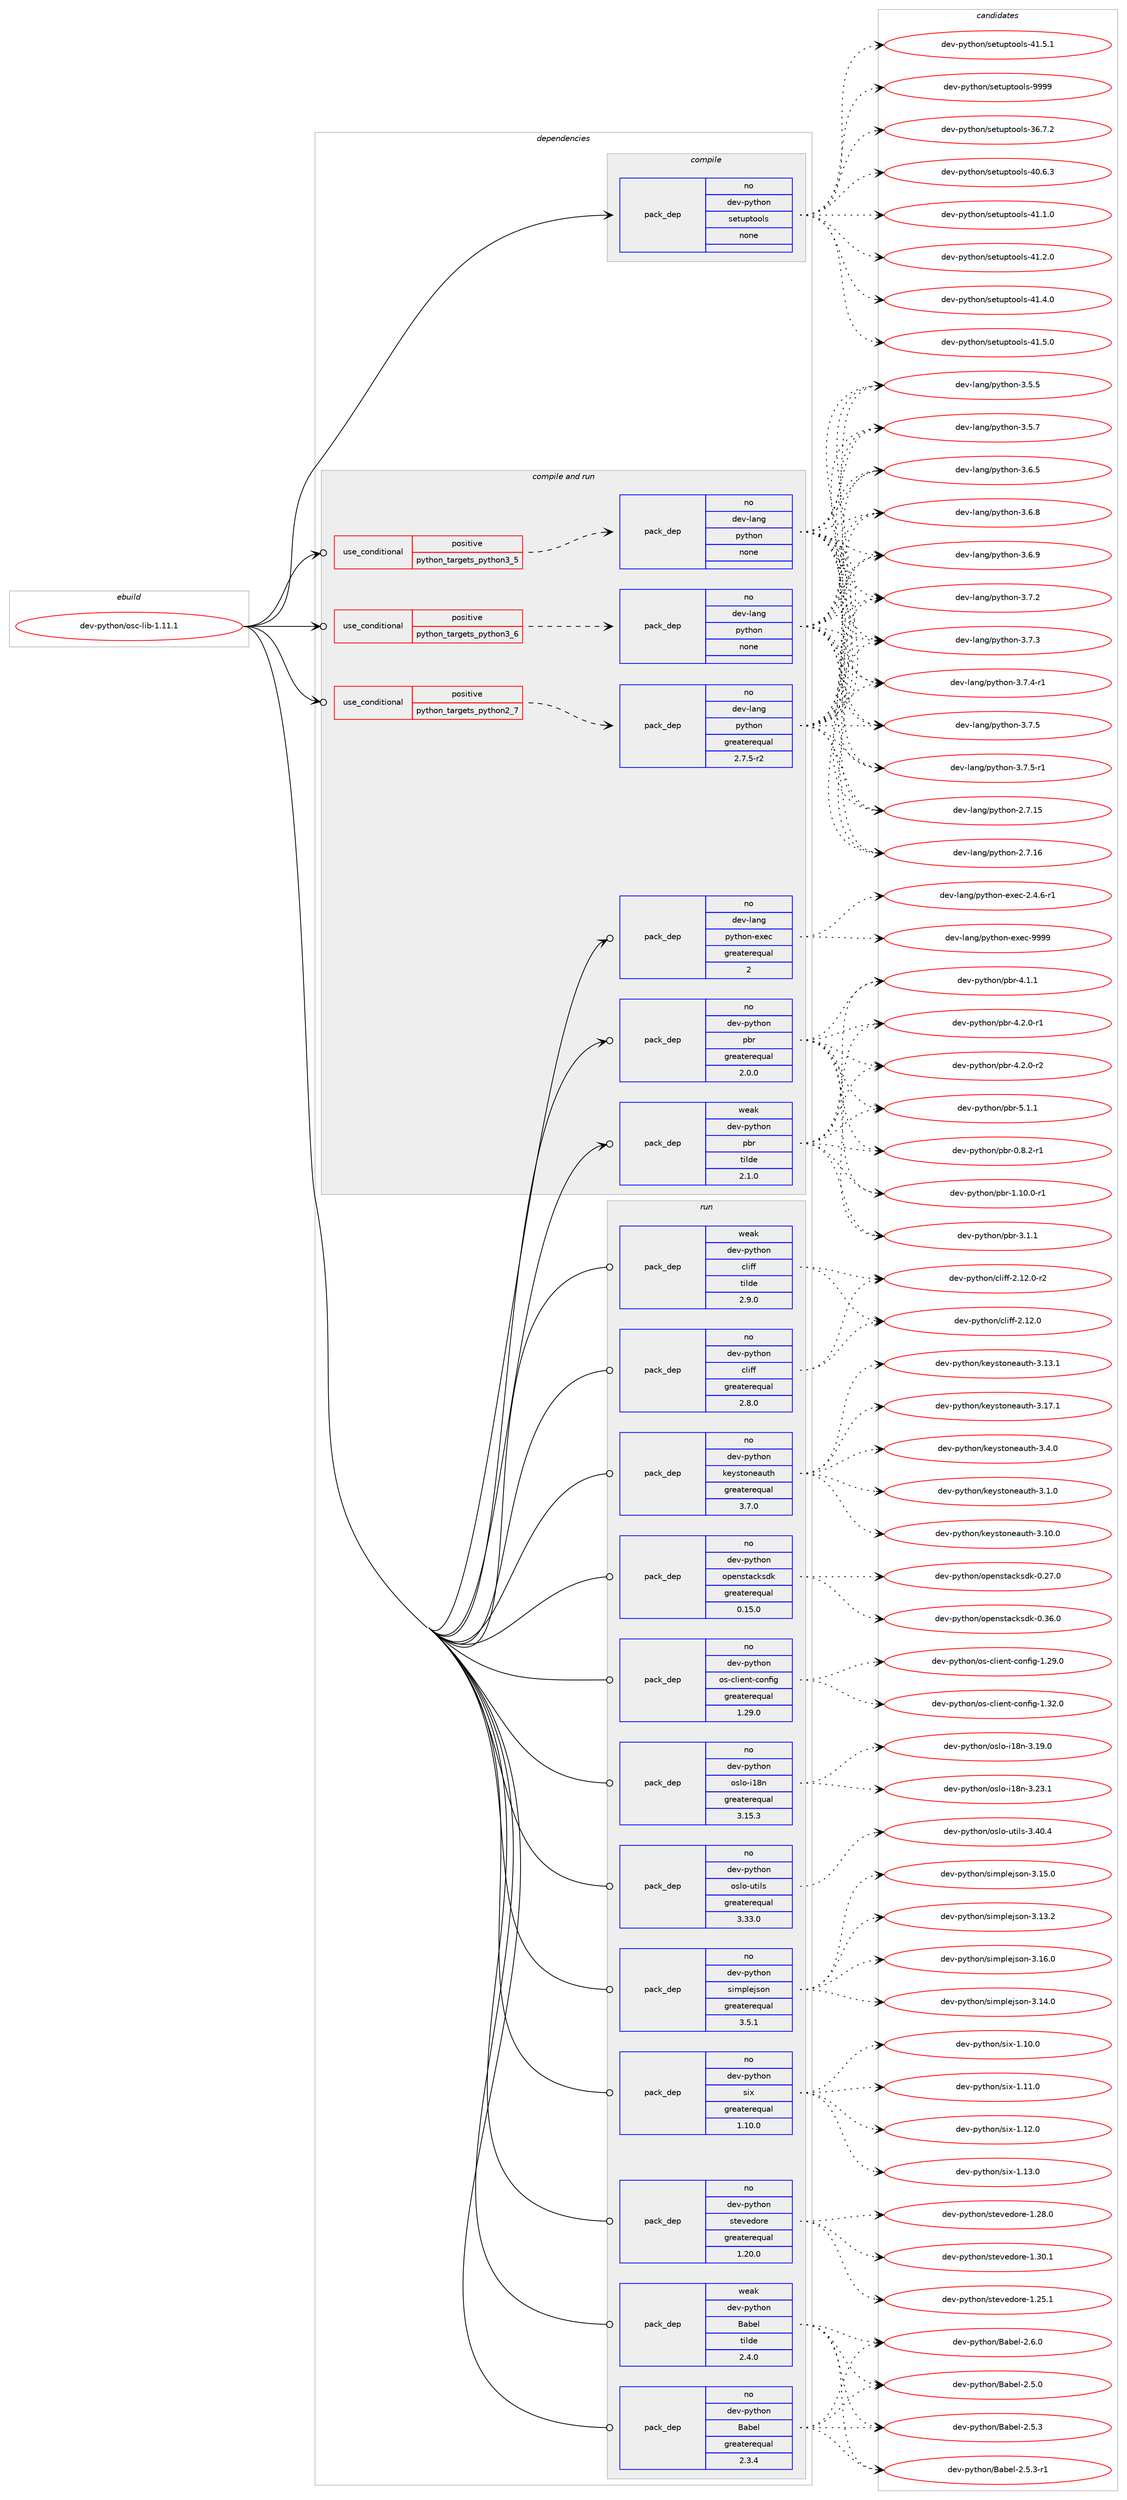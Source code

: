 digraph prolog {

# *************
# Graph options
# *************

newrank=true;
concentrate=true;
compound=true;
graph [rankdir=LR,fontname=Helvetica,fontsize=10,ranksep=1.5];#, ranksep=2.5, nodesep=0.2];
edge  [arrowhead=vee];
node  [fontname=Helvetica,fontsize=10];

# **********
# The ebuild
# **********

subgraph cluster_leftcol {
color=gray;
rank=same;
label=<<i>ebuild</i>>;
id [label="dev-python/osc-lib-1.11.1", color=red, width=4, href="../dev-python/osc-lib-1.11.1.svg"];
}

# ****************
# The dependencies
# ****************

subgraph cluster_midcol {
color=gray;
label=<<i>dependencies</i>>;
subgraph cluster_compile {
fillcolor="#eeeeee";
style=filled;
label=<<i>compile</i>>;
subgraph pack462994 {
dependency618505 [label=<<TABLE BORDER="0" CELLBORDER="1" CELLSPACING="0" CELLPADDING="4" WIDTH="220"><TR><TD ROWSPAN="6" CELLPADDING="30">pack_dep</TD></TR><TR><TD WIDTH="110">no</TD></TR><TR><TD>dev-python</TD></TR><TR><TD>setuptools</TD></TR><TR><TD>none</TD></TR><TR><TD></TD></TR></TABLE>>, shape=none, color=blue];
}
id:e -> dependency618505:w [weight=20,style="solid",arrowhead="vee"];
}
subgraph cluster_compileandrun {
fillcolor="#eeeeee";
style=filled;
label=<<i>compile and run</i>>;
subgraph cond143703 {
dependency618506 [label=<<TABLE BORDER="0" CELLBORDER="1" CELLSPACING="0" CELLPADDING="4"><TR><TD ROWSPAN="3" CELLPADDING="10">use_conditional</TD></TR><TR><TD>positive</TD></TR><TR><TD>python_targets_python2_7</TD></TR></TABLE>>, shape=none, color=red];
subgraph pack462995 {
dependency618507 [label=<<TABLE BORDER="0" CELLBORDER="1" CELLSPACING="0" CELLPADDING="4" WIDTH="220"><TR><TD ROWSPAN="6" CELLPADDING="30">pack_dep</TD></TR><TR><TD WIDTH="110">no</TD></TR><TR><TD>dev-lang</TD></TR><TR><TD>python</TD></TR><TR><TD>greaterequal</TD></TR><TR><TD>2.7.5-r2</TD></TR></TABLE>>, shape=none, color=blue];
}
dependency618506:e -> dependency618507:w [weight=20,style="dashed",arrowhead="vee"];
}
id:e -> dependency618506:w [weight=20,style="solid",arrowhead="odotvee"];
subgraph cond143704 {
dependency618508 [label=<<TABLE BORDER="0" CELLBORDER="1" CELLSPACING="0" CELLPADDING="4"><TR><TD ROWSPAN="3" CELLPADDING="10">use_conditional</TD></TR><TR><TD>positive</TD></TR><TR><TD>python_targets_python3_5</TD></TR></TABLE>>, shape=none, color=red];
subgraph pack462996 {
dependency618509 [label=<<TABLE BORDER="0" CELLBORDER="1" CELLSPACING="0" CELLPADDING="4" WIDTH="220"><TR><TD ROWSPAN="6" CELLPADDING="30">pack_dep</TD></TR><TR><TD WIDTH="110">no</TD></TR><TR><TD>dev-lang</TD></TR><TR><TD>python</TD></TR><TR><TD>none</TD></TR><TR><TD></TD></TR></TABLE>>, shape=none, color=blue];
}
dependency618508:e -> dependency618509:w [weight=20,style="dashed",arrowhead="vee"];
}
id:e -> dependency618508:w [weight=20,style="solid",arrowhead="odotvee"];
subgraph cond143705 {
dependency618510 [label=<<TABLE BORDER="0" CELLBORDER="1" CELLSPACING="0" CELLPADDING="4"><TR><TD ROWSPAN="3" CELLPADDING="10">use_conditional</TD></TR><TR><TD>positive</TD></TR><TR><TD>python_targets_python3_6</TD></TR></TABLE>>, shape=none, color=red];
subgraph pack462997 {
dependency618511 [label=<<TABLE BORDER="0" CELLBORDER="1" CELLSPACING="0" CELLPADDING="4" WIDTH="220"><TR><TD ROWSPAN="6" CELLPADDING="30">pack_dep</TD></TR><TR><TD WIDTH="110">no</TD></TR><TR><TD>dev-lang</TD></TR><TR><TD>python</TD></TR><TR><TD>none</TD></TR><TR><TD></TD></TR></TABLE>>, shape=none, color=blue];
}
dependency618510:e -> dependency618511:w [weight=20,style="dashed",arrowhead="vee"];
}
id:e -> dependency618510:w [weight=20,style="solid",arrowhead="odotvee"];
subgraph pack462998 {
dependency618512 [label=<<TABLE BORDER="0" CELLBORDER="1" CELLSPACING="0" CELLPADDING="4" WIDTH="220"><TR><TD ROWSPAN="6" CELLPADDING="30">pack_dep</TD></TR><TR><TD WIDTH="110">no</TD></TR><TR><TD>dev-lang</TD></TR><TR><TD>python-exec</TD></TR><TR><TD>greaterequal</TD></TR><TR><TD>2</TD></TR></TABLE>>, shape=none, color=blue];
}
id:e -> dependency618512:w [weight=20,style="solid",arrowhead="odotvee"];
subgraph pack462999 {
dependency618513 [label=<<TABLE BORDER="0" CELLBORDER="1" CELLSPACING="0" CELLPADDING="4" WIDTH="220"><TR><TD ROWSPAN="6" CELLPADDING="30">pack_dep</TD></TR><TR><TD WIDTH="110">no</TD></TR><TR><TD>dev-python</TD></TR><TR><TD>pbr</TD></TR><TR><TD>greaterequal</TD></TR><TR><TD>2.0.0</TD></TR></TABLE>>, shape=none, color=blue];
}
id:e -> dependency618513:w [weight=20,style="solid",arrowhead="odotvee"];
subgraph pack463000 {
dependency618514 [label=<<TABLE BORDER="0" CELLBORDER="1" CELLSPACING="0" CELLPADDING="4" WIDTH="220"><TR><TD ROWSPAN="6" CELLPADDING="30">pack_dep</TD></TR><TR><TD WIDTH="110">weak</TD></TR><TR><TD>dev-python</TD></TR><TR><TD>pbr</TD></TR><TR><TD>tilde</TD></TR><TR><TD>2.1.0</TD></TR></TABLE>>, shape=none, color=blue];
}
id:e -> dependency618514:w [weight=20,style="solid",arrowhead="odotvee"];
}
subgraph cluster_run {
fillcolor="#eeeeee";
style=filled;
label=<<i>run</i>>;
subgraph pack463001 {
dependency618515 [label=<<TABLE BORDER="0" CELLBORDER="1" CELLSPACING="0" CELLPADDING="4" WIDTH="220"><TR><TD ROWSPAN="6" CELLPADDING="30">pack_dep</TD></TR><TR><TD WIDTH="110">no</TD></TR><TR><TD>dev-python</TD></TR><TR><TD>Babel</TD></TR><TR><TD>greaterequal</TD></TR><TR><TD>2.3.4</TD></TR></TABLE>>, shape=none, color=blue];
}
id:e -> dependency618515:w [weight=20,style="solid",arrowhead="odot"];
subgraph pack463002 {
dependency618516 [label=<<TABLE BORDER="0" CELLBORDER="1" CELLSPACING="0" CELLPADDING="4" WIDTH="220"><TR><TD ROWSPAN="6" CELLPADDING="30">pack_dep</TD></TR><TR><TD WIDTH="110">no</TD></TR><TR><TD>dev-python</TD></TR><TR><TD>cliff</TD></TR><TR><TD>greaterequal</TD></TR><TR><TD>2.8.0</TD></TR></TABLE>>, shape=none, color=blue];
}
id:e -> dependency618516:w [weight=20,style="solid",arrowhead="odot"];
subgraph pack463003 {
dependency618517 [label=<<TABLE BORDER="0" CELLBORDER="1" CELLSPACING="0" CELLPADDING="4" WIDTH="220"><TR><TD ROWSPAN="6" CELLPADDING="30">pack_dep</TD></TR><TR><TD WIDTH="110">no</TD></TR><TR><TD>dev-python</TD></TR><TR><TD>keystoneauth</TD></TR><TR><TD>greaterequal</TD></TR><TR><TD>3.7.0</TD></TR></TABLE>>, shape=none, color=blue];
}
id:e -> dependency618517:w [weight=20,style="solid",arrowhead="odot"];
subgraph pack463004 {
dependency618518 [label=<<TABLE BORDER="0" CELLBORDER="1" CELLSPACING="0" CELLPADDING="4" WIDTH="220"><TR><TD ROWSPAN="6" CELLPADDING="30">pack_dep</TD></TR><TR><TD WIDTH="110">no</TD></TR><TR><TD>dev-python</TD></TR><TR><TD>openstacksdk</TD></TR><TR><TD>greaterequal</TD></TR><TR><TD>0.15.0</TD></TR></TABLE>>, shape=none, color=blue];
}
id:e -> dependency618518:w [weight=20,style="solid",arrowhead="odot"];
subgraph pack463005 {
dependency618519 [label=<<TABLE BORDER="0" CELLBORDER="1" CELLSPACING="0" CELLPADDING="4" WIDTH="220"><TR><TD ROWSPAN="6" CELLPADDING="30">pack_dep</TD></TR><TR><TD WIDTH="110">no</TD></TR><TR><TD>dev-python</TD></TR><TR><TD>os-client-config</TD></TR><TR><TD>greaterequal</TD></TR><TR><TD>1.29.0</TD></TR></TABLE>>, shape=none, color=blue];
}
id:e -> dependency618519:w [weight=20,style="solid",arrowhead="odot"];
subgraph pack463006 {
dependency618520 [label=<<TABLE BORDER="0" CELLBORDER="1" CELLSPACING="0" CELLPADDING="4" WIDTH="220"><TR><TD ROWSPAN="6" CELLPADDING="30">pack_dep</TD></TR><TR><TD WIDTH="110">no</TD></TR><TR><TD>dev-python</TD></TR><TR><TD>oslo-i18n</TD></TR><TR><TD>greaterequal</TD></TR><TR><TD>3.15.3</TD></TR></TABLE>>, shape=none, color=blue];
}
id:e -> dependency618520:w [weight=20,style="solid",arrowhead="odot"];
subgraph pack463007 {
dependency618521 [label=<<TABLE BORDER="0" CELLBORDER="1" CELLSPACING="0" CELLPADDING="4" WIDTH="220"><TR><TD ROWSPAN="6" CELLPADDING="30">pack_dep</TD></TR><TR><TD WIDTH="110">no</TD></TR><TR><TD>dev-python</TD></TR><TR><TD>oslo-utils</TD></TR><TR><TD>greaterequal</TD></TR><TR><TD>3.33.0</TD></TR></TABLE>>, shape=none, color=blue];
}
id:e -> dependency618521:w [weight=20,style="solid",arrowhead="odot"];
subgraph pack463008 {
dependency618522 [label=<<TABLE BORDER="0" CELLBORDER="1" CELLSPACING="0" CELLPADDING="4" WIDTH="220"><TR><TD ROWSPAN="6" CELLPADDING="30">pack_dep</TD></TR><TR><TD WIDTH="110">no</TD></TR><TR><TD>dev-python</TD></TR><TR><TD>simplejson</TD></TR><TR><TD>greaterequal</TD></TR><TR><TD>3.5.1</TD></TR></TABLE>>, shape=none, color=blue];
}
id:e -> dependency618522:w [weight=20,style="solid",arrowhead="odot"];
subgraph pack463009 {
dependency618523 [label=<<TABLE BORDER="0" CELLBORDER="1" CELLSPACING="0" CELLPADDING="4" WIDTH="220"><TR><TD ROWSPAN="6" CELLPADDING="30">pack_dep</TD></TR><TR><TD WIDTH="110">no</TD></TR><TR><TD>dev-python</TD></TR><TR><TD>six</TD></TR><TR><TD>greaterequal</TD></TR><TR><TD>1.10.0</TD></TR></TABLE>>, shape=none, color=blue];
}
id:e -> dependency618523:w [weight=20,style="solid",arrowhead="odot"];
subgraph pack463010 {
dependency618524 [label=<<TABLE BORDER="0" CELLBORDER="1" CELLSPACING="0" CELLPADDING="4" WIDTH="220"><TR><TD ROWSPAN="6" CELLPADDING="30">pack_dep</TD></TR><TR><TD WIDTH="110">no</TD></TR><TR><TD>dev-python</TD></TR><TR><TD>stevedore</TD></TR><TR><TD>greaterequal</TD></TR><TR><TD>1.20.0</TD></TR></TABLE>>, shape=none, color=blue];
}
id:e -> dependency618524:w [weight=20,style="solid",arrowhead="odot"];
subgraph pack463011 {
dependency618525 [label=<<TABLE BORDER="0" CELLBORDER="1" CELLSPACING="0" CELLPADDING="4" WIDTH="220"><TR><TD ROWSPAN="6" CELLPADDING="30">pack_dep</TD></TR><TR><TD WIDTH="110">weak</TD></TR><TR><TD>dev-python</TD></TR><TR><TD>Babel</TD></TR><TR><TD>tilde</TD></TR><TR><TD>2.4.0</TD></TR></TABLE>>, shape=none, color=blue];
}
id:e -> dependency618525:w [weight=20,style="solid",arrowhead="odot"];
subgraph pack463012 {
dependency618526 [label=<<TABLE BORDER="0" CELLBORDER="1" CELLSPACING="0" CELLPADDING="4" WIDTH="220"><TR><TD ROWSPAN="6" CELLPADDING="30">pack_dep</TD></TR><TR><TD WIDTH="110">weak</TD></TR><TR><TD>dev-python</TD></TR><TR><TD>cliff</TD></TR><TR><TD>tilde</TD></TR><TR><TD>2.9.0</TD></TR></TABLE>>, shape=none, color=blue];
}
id:e -> dependency618526:w [weight=20,style="solid",arrowhead="odot"];
}
}

# **************
# The candidates
# **************

subgraph cluster_choices {
rank=same;
color=gray;
label=<<i>candidates</i>>;

subgraph choice462994 {
color=black;
nodesep=1;
choice100101118451121211161041111104711510111611711211611111110811545515446554650 [label="dev-python/setuptools-36.7.2", color=red, width=4,href="../dev-python/setuptools-36.7.2.svg"];
choice100101118451121211161041111104711510111611711211611111110811545524846544651 [label="dev-python/setuptools-40.6.3", color=red, width=4,href="../dev-python/setuptools-40.6.3.svg"];
choice100101118451121211161041111104711510111611711211611111110811545524946494648 [label="dev-python/setuptools-41.1.0", color=red, width=4,href="../dev-python/setuptools-41.1.0.svg"];
choice100101118451121211161041111104711510111611711211611111110811545524946504648 [label="dev-python/setuptools-41.2.0", color=red, width=4,href="../dev-python/setuptools-41.2.0.svg"];
choice100101118451121211161041111104711510111611711211611111110811545524946524648 [label="dev-python/setuptools-41.4.0", color=red, width=4,href="../dev-python/setuptools-41.4.0.svg"];
choice100101118451121211161041111104711510111611711211611111110811545524946534648 [label="dev-python/setuptools-41.5.0", color=red, width=4,href="../dev-python/setuptools-41.5.0.svg"];
choice100101118451121211161041111104711510111611711211611111110811545524946534649 [label="dev-python/setuptools-41.5.1", color=red, width=4,href="../dev-python/setuptools-41.5.1.svg"];
choice10010111845112121116104111110471151011161171121161111111081154557575757 [label="dev-python/setuptools-9999", color=red, width=4,href="../dev-python/setuptools-9999.svg"];
dependency618505:e -> choice100101118451121211161041111104711510111611711211611111110811545515446554650:w [style=dotted,weight="100"];
dependency618505:e -> choice100101118451121211161041111104711510111611711211611111110811545524846544651:w [style=dotted,weight="100"];
dependency618505:e -> choice100101118451121211161041111104711510111611711211611111110811545524946494648:w [style=dotted,weight="100"];
dependency618505:e -> choice100101118451121211161041111104711510111611711211611111110811545524946504648:w [style=dotted,weight="100"];
dependency618505:e -> choice100101118451121211161041111104711510111611711211611111110811545524946524648:w [style=dotted,weight="100"];
dependency618505:e -> choice100101118451121211161041111104711510111611711211611111110811545524946534648:w [style=dotted,weight="100"];
dependency618505:e -> choice100101118451121211161041111104711510111611711211611111110811545524946534649:w [style=dotted,weight="100"];
dependency618505:e -> choice10010111845112121116104111110471151011161171121161111111081154557575757:w [style=dotted,weight="100"];
}
subgraph choice462995 {
color=black;
nodesep=1;
choice10010111845108971101034711212111610411111045504655464953 [label="dev-lang/python-2.7.15", color=red, width=4,href="../dev-lang/python-2.7.15.svg"];
choice10010111845108971101034711212111610411111045504655464954 [label="dev-lang/python-2.7.16", color=red, width=4,href="../dev-lang/python-2.7.16.svg"];
choice100101118451089711010347112121116104111110455146534653 [label="dev-lang/python-3.5.5", color=red, width=4,href="../dev-lang/python-3.5.5.svg"];
choice100101118451089711010347112121116104111110455146534655 [label="dev-lang/python-3.5.7", color=red, width=4,href="../dev-lang/python-3.5.7.svg"];
choice100101118451089711010347112121116104111110455146544653 [label="dev-lang/python-3.6.5", color=red, width=4,href="../dev-lang/python-3.6.5.svg"];
choice100101118451089711010347112121116104111110455146544656 [label="dev-lang/python-3.6.8", color=red, width=4,href="../dev-lang/python-3.6.8.svg"];
choice100101118451089711010347112121116104111110455146544657 [label="dev-lang/python-3.6.9", color=red, width=4,href="../dev-lang/python-3.6.9.svg"];
choice100101118451089711010347112121116104111110455146554650 [label="dev-lang/python-3.7.2", color=red, width=4,href="../dev-lang/python-3.7.2.svg"];
choice100101118451089711010347112121116104111110455146554651 [label="dev-lang/python-3.7.3", color=red, width=4,href="../dev-lang/python-3.7.3.svg"];
choice1001011184510897110103471121211161041111104551465546524511449 [label="dev-lang/python-3.7.4-r1", color=red, width=4,href="../dev-lang/python-3.7.4-r1.svg"];
choice100101118451089711010347112121116104111110455146554653 [label="dev-lang/python-3.7.5", color=red, width=4,href="../dev-lang/python-3.7.5.svg"];
choice1001011184510897110103471121211161041111104551465546534511449 [label="dev-lang/python-3.7.5-r1", color=red, width=4,href="../dev-lang/python-3.7.5-r1.svg"];
dependency618507:e -> choice10010111845108971101034711212111610411111045504655464953:w [style=dotted,weight="100"];
dependency618507:e -> choice10010111845108971101034711212111610411111045504655464954:w [style=dotted,weight="100"];
dependency618507:e -> choice100101118451089711010347112121116104111110455146534653:w [style=dotted,weight="100"];
dependency618507:e -> choice100101118451089711010347112121116104111110455146534655:w [style=dotted,weight="100"];
dependency618507:e -> choice100101118451089711010347112121116104111110455146544653:w [style=dotted,weight="100"];
dependency618507:e -> choice100101118451089711010347112121116104111110455146544656:w [style=dotted,weight="100"];
dependency618507:e -> choice100101118451089711010347112121116104111110455146544657:w [style=dotted,weight="100"];
dependency618507:e -> choice100101118451089711010347112121116104111110455146554650:w [style=dotted,weight="100"];
dependency618507:e -> choice100101118451089711010347112121116104111110455146554651:w [style=dotted,weight="100"];
dependency618507:e -> choice1001011184510897110103471121211161041111104551465546524511449:w [style=dotted,weight="100"];
dependency618507:e -> choice100101118451089711010347112121116104111110455146554653:w [style=dotted,weight="100"];
dependency618507:e -> choice1001011184510897110103471121211161041111104551465546534511449:w [style=dotted,weight="100"];
}
subgraph choice462996 {
color=black;
nodesep=1;
choice10010111845108971101034711212111610411111045504655464953 [label="dev-lang/python-2.7.15", color=red, width=4,href="../dev-lang/python-2.7.15.svg"];
choice10010111845108971101034711212111610411111045504655464954 [label="dev-lang/python-2.7.16", color=red, width=4,href="../dev-lang/python-2.7.16.svg"];
choice100101118451089711010347112121116104111110455146534653 [label="dev-lang/python-3.5.5", color=red, width=4,href="../dev-lang/python-3.5.5.svg"];
choice100101118451089711010347112121116104111110455146534655 [label="dev-lang/python-3.5.7", color=red, width=4,href="../dev-lang/python-3.5.7.svg"];
choice100101118451089711010347112121116104111110455146544653 [label="dev-lang/python-3.6.5", color=red, width=4,href="../dev-lang/python-3.6.5.svg"];
choice100101118451089711010347112121116104111110455146544656 [label="dev-lang/python-3.6.8", color=red, width=4,href="../dev-lang/python-3.6.8.svg"];
choice100101118451089711010347112121116104111110455146544657 [label="dev-lang/python-3.6.9", color=red, width=4,href="../dev-lang/python-3.6.9.svg"];
choice100101118451089711010347112121116104111110455146554650 [label="dev-lang/python-3.7.2", color=red, width=4,href="../dev-lang/python-3.7.2.svg"];
choice100101118451089711010347112121116104111110455146554651 [label="dev-lang/python-3.7.3", color=red, width=4,href="../dev-lang/python-3.7.3.svg"];
choice1001011184510897110103471121211161041111104551465546524511449 [label="dev-lang/python-3.7.4-r1", color=red, width=4,href="../dev-lang/python-3.7.4-r1.svg"];
choice100101118451089711010347112121116104111110455146554653 [label="dev-lang/python-3.7.5", color=red, width=4,href="../dev-lang/python-3.7.5.svg"];
choice1001011184510897110103471121211161041111104551465546534511449 [label="dev-lang/python-3.7.5-r1", color=red, width=4,href="../dev-lang/python-3.7.5-r1.svg"];
dependency618509:e -> choice10010111845108971101034711212111610411111045504655464953:w [style=dotted,weight="100"];
dependency618509:e -> choice10010111845108971101034711212111610411111045504655464954:w [style=dotted,weight="100"];
dependency618509:e -> choice100101118451089711010347112121116104111110455146534653:w [style=dotted,weight="100"];
dependency618509:e -> choice100101118451089711010347112121116104111110455146534655:w [style=dotted,weight="100"];
dependency618509:e -> choice100101118451089711010347112121116104111110455146544653:w [style=dotted,weight="100"];
dependency618509:e -> choice100101118451089711010347112121116104111110455146544656:w [style=dotted,weight="100"];
dependency618509:e -> choice100101118451089711010347112121116104111110455146544657:w [style=dotted,weight="100"];
dependency618509:e -> choice100101118451089711010347112121116104111110455146554650:w [style=dotted,weight="100"];
dependency618509:e -> choice100101118451089711010347112121116104111110455146554651:w [style=dotted,weight="100"];
dependency618509:e -> choice1001011184510897110103471121211161041111104551465546524511449:w [style=dotted,weight="100"];
dependency618509:e -> choice100101118451089711010347112121116104111110455146554653:w [style=dotted,weight="100"];
dependency618509:e -> choice1001011184510897110103471121211161041111104551465546534511449:w [style=dotted,weight="100"];
}
subgraph choice462997 {
color=black;
nodesep=1;
choice10010111845108971101034711212111610411111045504655464953 [label="dev-lang/python-2.7.15", color=red, width=4,href="../dev-lang/python-2.7.15.svg"];
choice10010111845108971101034711212111610411111045504655464954 [label="dev-lang/python-2.7.16", color=red, width=4,href="../dev-lang/python-2.7.16.svg"];
choice100101118451089711010347112121116104111110455146534653 [label="dev-lang/python-3.5.5", color=red, width=4,href="../dev-lang/python-3.5.5.svg"];
choice100101118451089711010347112121116104111110455146534655 [label="dev-lang/python-3.5.7", color=red, width=4,href="../dev-lang/python-3.5.7.svg"];
choice100101118451089711010347112121116104111110455146544653 [label="dev-lang/python-3.6.5", color=red, width=4,href="../dev-lang/python-3.6.5.svg"];
choice100101118451089711010347112121116104111110455146544656 [label="dev-lang/python-3.6.8", color=red, width=4,href="../dev-lang/python-3.6.8.svg"];
choice100101118451089711010347112121116104111110455146544657 [label="dev-lang/python-3.6.9", color=red, width=4,href="../dev-lang/python-3.6.9.svg"];
choice100101118451089711010347112121116104111110455146554650 [label="dev-lang/python-3.7.2", color=red, width=4,href="../dev-lang/python-3.7.2.svg"];
choice100101118451089711010347112121116104111110455146554651 [label="dev-lang/python-3.7.3", color=red, width=4,href="../dev-lang/python-3.7.3.svg"];
choice1001011184510897110103471121211161041111104551465546524511449 [label="dev-lang/python-3.7.4-r1", color=red, width=4,href="../dev-lang/python-3.7.4-r1.svg"];
choice100101118451089711010347112121116104111110455146554653 [label="dev-lang/python-3.7.5", color=red, width=4,href="../dev-lang/python-3.7.5.svg"];
choice1001011184510897110103471121211161041111104551465546534511449 [label="dev-lang/python-3.7.5-r1", color=red, width=4,href="../dev-lang/python-3.7.5-r1.svg"];
dependency618511:e -> choice10010111845108971101034711212111610411111045504655464953:w [style=dotted,weight="100"];
dependency618511:e -> choice10010111845108971101034711212111610411111045504655464954:w [style=dotted,weight="100"];
dependency618511:e -> choice100101118451089711010347112121116104111110455146534653:w [style=dotted,weight="100"];
dependency618511:e -> choice100101118451089711010347112121116104111110455146534655:w [style=dotted,weight="100"];
dependency618511:e -> choice100101118451089711010347112121116104111110455146544653:w [style=dotted,weight="100"];
dependency618511:e -> choice100101118451089711010347112121116104111110455146544656:w [style=dotted,weight="100"];
dependency618511:e -> choice100101118451089711010347112121116104111110455146544657:w [style=dotted,weight="100"];
dependency618511:e -> choice100101118451089711010347112121116104111110455146554650:w [style=dotted,weight="100"];
dependency618511:e -> choice100101118451089711010347112121116104111110455146554651:w [style=dotted,weight="100"];
dependency618511:e -> choice1001011184510897110103471121211161041111104551465546524511449:w [style=dotted,weight="100"];
dependency618511:e -> choice100101118451089711010347112121116104111110455146554653:w [style=dotted,weight="100"];
dependency618511:e -> choice1001011184510897110103471121211161041111104551465546534511449:w [style=dotted,weight="100"];
}
subgraph choice462998 {
color=black;
nodesep=1;
choice10010111845108971101034711212111610411111045101120101994550465246544511449 [label="dev-lang/python-exec-2.4.6-r1", color=red, width=4,href="../dev-lang/python-exec-2.4.6-r1.svg"];
choice10010111845108971101034711212111610411111045101120101994557575757 [label="dev-lang/python-exec-9999", color=red, width=4,href="../dev-lang/python-exec-9999.svg"];
dependency618512:e -> choice10010111845108971101034711212111610411111045101120101994550465246544511449:w [style=dotted,weight="100"];
dependency618512:e -> choice10010111845108971101034711212111610411111045101120101994557575757:w [style=dotted,weight="100"];
}
subgraph choice462999 {
color=black;
nodesep=1;
choice1001011184511212111610411111047112981144548465646504511449 [label="dev-python/pbr-0.8.2-r1", color=red, width=4,href="../dev-python/pbr-0.8.2-r1.svg"];
choice100101118451121211161041111104711298114454946494846484511449 [label="dev-python/pbr-1.10.0-r1", color=red, width=4,href="../dev-python/pbr-1.10.0-r1.svg"];
choice100101118451121211161041111104711298114455146494649 [label="dev-python/pbr-3.1.1", color=red, width=4,href="../dev-python/pbr-3.1.1.svg"];
choice100101118451121211161041111104711298114455246494649 [label="dev-python/pbr-4.1.1", color=red, width=4,href="../dev-python/pbr-4.1.1.svg"];
choice1001011184511212111610411111047112981144552465046484511449 [label="dev-python/pbr-4.2.0-r1", color=red, width=4,href="../dev-python/pbr-4.2.0-r1.svg"];
choice1001011184511212111610411111047112981144552465046484511450 [label="dev-python/pbr-4.2.0-r2", color=red, width=4,href="../dev-python/pbr-4.2.0-r2.svg"];
choice100101118451121211161041111104711298114455346494649 [label="dev-python/pbr-5.1.1", color=red, width=4,href="../dev-python/pbr-5.1.1.svg"];
dependency618513:e -> choice1001011184511212111610411111047112981144548465646504511449:w [style=dotted,weight="100"];
dependency618513:e -> choice100101118451121211161041111104711298114454946494846484511449:w [style=dotted,weight="100"];
dependency618513:e -> choice100101118451121211161041111104711298114455146494649:w [style=dotted,weight="100"];
dependency618513:e -> choice100101118451121211161041111104711298114455246494649:w [style=dotted,weight="100"];
dependency618513:e -> choice1001011184511212111610411111047112981144552465046484511449:w [style=dotted,weight="100"];
dependency618513:e -> choice1001011184511212111610411111047112981144552465046484511450:w [style=dotted,weight="100"];
dependency618513:e -> choice100101118451121211161041111104711298114455346494649:w [style=dotted,weight="100"];
}
subgraph choice463000 {
color=black;
nodesep=1;
choice1001011184511212111610411111047112981144548465646504511449 [label="dev-python/pbr-0.8.2-r1", color=red, width=4,href="../dev-python/pbr-0.8.2-r1.svg"];
choice100101118451121211161041111104711298114454946494846484511449 [label="dev-python/pbr-1.10.0-r1", color=red, width=4,href="../dev-python/pbr-1.10.0-r1.svg"];
choice100101118451121211161041111104711298114455146494649 [label="dev-python/pbr-3.1.1", color=red, width=4,href="../dev-python/pbr-3.1.1.svg"];
choice100101118451121211161041111104711298114455246494649 [label="dev-python/pbr-4.1.1", color=red, width=4,href="../dev-python/pbr-4.1.1.svg"];
choice1001011184511212111610411111047112981144552465046484511449 [label="dev-python/pbr-4.2.0-r1", color=red, width=4,href="../dev-python/pbr-4.2.0-r1.svg"];
choice1001011184511212111610411111047112981144552465046484511450 [label="dev-python/pbr-4.2.0-r2", color=red, width=4,href="../dev-python/pbr-4.2.0-r2.svg"];
choice100101118451121211161041111104711298114455346494649 [label="dev-python/pbr-5.1.1", color=red, width=4,href="../dev-python/pbr-5.1.1.svg"];
dependency618514:e -> choice1001011184511212111610411111047112981144548465646504511449:w [style=dotted,weight="100"];
dependency618514:e -> choice100101118451121211161041111104711298114454946494846484511449:w [style=dotted,weight="100"];
dependency618514:e -> choice100101118451121211161041111104711298114455146494649:w [style=dotted,weight="100"];
dependency618514:e -> choice100101118451121211161041111104711298114455246494649:w [style=dotted,weight="100"];
dependency618514:e -> choice1001011184511212111610411111047112981144552465046484511449:w [style=dotted,weight="100"];
dependency618514:e -> choice1001011184511212111610411111047112981144552465046484511450:w [style=dotted,weight="100"];
dependency618514:e -> choice100101118451121211161041111104711298114455346494649:w [style=dotted,weight="100"];
}
subgraph choice463001 {
color=black;
nodesep=1;
choice1001011184511212111610411111047669798101108455046534648 [label="dev-python/Babel-2.5.0", color=red, width=4,href="../dev-python/Babel-2.5.0.svg"];
choice1001011184511212111610411111047669798101108455046534651 [label="dev-python/Babel-2.5.3", color=red, width=4,href="../dev-python/Babel-2.5.3.svg"];
choice10010111845112121116104111110476697981011084550465346514511449 [label="dev-python/Babel-2.5.3-r1", color=red, width=4,href="../dev-python/Babel-2.5.3-r1.svg"];
choice1001011184511212111610411111047669798101108455046544648 [label="dev-python/Babel-2.6.0", color=red, width=4,href="../dev-python/Babel-2.6.0.svg"];
dependency618515:e -> choice1001011184511212111610411111047669798101108455046534648:w [style=dotted,weight="100"];
dependency618515:e -> choice1001011184511212111610411111047669798101108455046534651:w [style=dotted,weight="100"];
dependency618515:e -> choice10010111845112121116104111110476697981011084550465346514511449:w [style=dotted,weight="100"];
dependency618515:e -> choice1001011184511212111610411111047669798101108455046544648:w [style=dotted,weight="100"];
}
subgraph choice463002 {
color=black;
nodesep=1;
choice10010111845112121116104111110479910810510210245504649504648 [label="dev-python/cliff-2.12.0", color=red, width=4,href="../dev-python/cliff-2.12.0.svg"];
choice100101118451121211161041111104799108105102102455046495046484511450 [label="dev-python/cliff-2.12.0-r2", color=red, width=4,href="../dev-python/cliff-2.12.0-r2.svg"];
dependency618516:e -> choice10010111845112121116104111110479910810510210245504649504648:w [style=dotted,weight="100"];
dependency618516:e -> choice100101118451121211161041111104799108105102102455046495046484511450:w [style=dotted,weight="100"];
}
subgraph choice463003 {
color=black;
nodesep=1;
choice100101118451121211161041111104710710112111511611111010197117116104455146494648 [label="dev-python/keystoneauth-3.1.0", color=red, width=4,href="../dev-python/keystoneauth-3.1.0.svg"];
choice10010111845112121116104111110471071011211151161111101019711711610445514649484648 [label="dev-python/keystoneauth-3.10.0", color=red, width=4,href="../dev-python/keystoneauth-3.10.0.svg"];
choice10010111845112121116104111110471071011211151161111101019711711610445514649514649 [label="dev-python/keystoneauth-3.13.1", color=red, width=4,href="../dev-python/keystoneauth-3.13.1.svg"];
choice10010111845112121116104111110471071011211151161111101019711711610445514649554649 [label="dev-python/keystoneauth-3.17.1", color=red, width=4,href="../dev-python/keystoneauth-3.17.1.svg"];
choice100101118451121211161041111104710710112111511611111010197117116104455146524648 [label="dev-python/keystoneauth-3.4.0", color=red, width=4,href="../dev-python/keystoneauth-3.4.0.svg"];
dependency618517:e -> choice100101118451121211161041111104710710112111511611111010197117116104455146494648:w [style=dotted,weight="100"];
dependency618517:e -> choice10010111845112121116104111110471071011211151161111101019711711610445514649484648:w [style=dotted,weight="100"];
dependency618517:e -> choice10010111845112121116104111110471071011211151161111101019711711610445514649514649:w [style=dotted,weight="100"];
dependency618517:e -> choice10010111845112121116104111110471071011211151161111101019711711610445514649554649:w [style=dotted,weight="100"];
dependency618517:e -> choice100101118451121211161041111104710710112111511611111010197117116104455146524648:w [style=dotted,weight="100"];
}
subgraph choice463004 {
color=black;
nodesep=1;
choice1001011184511212111610411111047111112101110115116979910711510010745484650554648 [label="dev-python/openstacksdk-0.27.0", color=red, width=4,href="../dev-python/openstacksdk-0.27.0.svg"];
choice1001011184511212111610411111047111112101110115116979910711510010745484651544648 [label="dev-python/openstacksdk-0.36.0", color=red, width=4,href="../dev-python/openstacksdk-0.36.0.svg"];
dependency618518:e -> choice1001011184511212111610411111047111112101110115116979910711510010745484650554648:w [style=dotted,weight="100"];
dependency618518:e -> choice1001011184511212111610411111047111112101110115116979910711510010745484651544648:w [style=dotted,weight="100"];
}
subgraph choice463005 {
color=black;
nodesep=1;
choice10010111845112121116104111110471111154599108105101110116459911111010210510345494650574648 [label="dev-python/os-client-config-1.29.0", color=red, width=4,href="../dev-python/os-client-config-1.29.0.svg"];
choice10010111845112121116104111110471111154599108105101110116459911111010210510345494651504648 [label="dev-python/os-client-config-1.32.0", color=red, width=4,href="../dev-python/os-client-config-1.32.0.svg"];
dependency618519:e -> choice10010111845112121116104111110471111154599108105101110116459911111010210510345494650574648:w [style=dotted,weight="100"];
dependency618519:e -> choice10010111845112121116104111110471111154599108105101110116459911111010210510345494651504648:w [style=dotted,weight="100"];
}
subgraph choice463006 {
color=black;
nodesep=1;
choice100101118451121211161041111104711111510811145105495611045514649574648 [label="dev-python/oslo-i18n-3.19.0", color=red, width=4,href="../dev-python/oslo-i18n-3.19.0.svg"];
choice100101118451121211161041111104711111510811145105495611045514650514649 [label="dev-python/oslo-i18n-3.23.1", color=red, width=4,href="../dev-python/oslo-i18n-3.23.1.svg"];
dependency618520:e -> choice100101118451121211161041111104711111510811145105495611045514649574648:w [style=dotted,weight="100"];
dependency618520:e -> choice100101118451121211161041111104711111510811145105495611045514650514649:w [style=dotted,weight="100"];
}
subgraph choice463007 {
color=black;
nodesep=1;
choice10010111845112121116104111110471111151081114511711610510811545514652484652 [label="dev-python/oslo-utils-3.40.4", color=red, width=4,href="../dev-python/oslo-utils-3.40.4.svg"];
dependency618521:e -> choice10010111845112121116104111110471111151081114511711610510811545514652484652:w [style=dotted,weight="100"];
}
subgraph choice463008 {
color=black;
nodesep=1;
choice100101118451121211161041111104711510510911210810110611511111045514649514650 [label="dev-python/simplejson-3.13.2", color=red, width=4,href="../dev-python/simplejson-3.13.2.svg"];
choice100101118451121211161041111104711510510911210810110611511111045514649524648 [label="dev-python/simplejson-3.14.0", color=red, width=4,href="../dev-python/simplejson-3.14.0.svg"];
choice100101118451121211161041111104711510510911210810110611511111045514649534648 [label="dev-python/simplejson-3.15.0", color=red, width=4,href="../dev-python/simplejson-3.15.0.svg"];
choice100101118451121211161041111104711510510911210810110611511111045514649544648 [label="dev-python/simplejson-3.16.0", color=red, width=4,href="../dev-python/simplejson-3.16.0.svg"];
dependency618522:e -> choice100101118451121211161041111104711510510911210810110611511111045514649514650:w [style=dotted,weight="100"];
dependency618522:e -> choice100101118451121211161041111104711510510911210810110611511111045514649524648:w [style=dotted,weight="100"];
dependency618522:e -> choice100101118451121211161041111104711510510911210810110611511111045514649534648:w [style=dotted,weight="100"];
dependency618522:e -> choice100101118451121211161041111104711510510911210810110611511111045514649544648:w [style=dotted,weight="100"];
}
subgraph choice463009 {
color=black;
nodesep=1;
choice100101118451121211161041111104711510512045494649484648 [label="dev-python/six-1.10.0", color=red, width=4,href="../dev-python/six-1.10.0.svg"];
choice100101118451121211161041111104711510512045494649494648 [label="dev-python/six-1.11.0", color=red, width=4,href="../dev-python/six-1.11.0.svg"];
choice100101118451121211161041111104711510512045494649504648 [label="dev-python/six-1.12.0", color=red, width=4,href="../dev-python/six-1.12.0.svg"];
choice100101118451121211161041111104711510512045494649514648 [label="dev-python/six-1.13.0", color=red, width=4,href="../dev-python/six-1.13.0.svg"];
dependency618523:e -> choice100101118451121211161041111104711510512045494649484648:w [style=dotted,weight="100"];
dependency618523:e -> choice100101118451121211161041111104711510512045494649494648:w [style=dotted,weight="100"];
dependency618523:e -> choice100101118451121211161041111104711510512045494649504648:w [style=dotted,weight="100"];
dependency618523:e -> choice100101118451121211161041111104711510512045494649514648:w [style=dotted,weight="100"];
}
subgraph choice463010 {
color=black;
nodesep=1;
choice100101118451121211161041111104711511610111810110011111410145494650534649 [label="dev-python/stevedore-1.25.1", color=red, width=4,href="../dev-python/stevedore-1.25.1.svg"];
choice100101118451121211161041111104711511610111810110011111410145494650564648 [label="dev-python/stevedore-1.28.0", color=red, width=4,href="../dev-python/stevedore-1.28.0.svg"];
choice100101118451121211161041111104711511610111810110011111410145494651484649 [label="dev-python/stevedore-1.30.1", color=red, width=4,href="../dev-python/stevedore-1.30.1.svg"];
dependency618524:e -> choice100101118451121211161041111104711511610111810110011111410145494650534649:w [style=dotted,weight="100"];
dependency618524:e -> choice100101118451121211161041111104711511610111810110011111410145494650564648:w [style=dotted,weight="100"];
dependency618524:e -> choice100101118451121211161041111104711511610111810110011111410145494651484649:w [style=dotted,weight="100"];
}
subgraph choice463011 {
color=black;
nodesep=1;
choice1001011184511212111610411111047669798101108455046534648 [label="dev-python/Babel-2.5.0", color=red, width=4,href="../dev-python/Babel-2.5.0.svg"];
choice1001011184511212111610411111047669798101108455046534651 [label="dev-python/Babel-2.5.3", color=red, width=4,href="../dev-python/Babel-2.5.3.svg"];
choice10010111845112121116104111110476697981011084550465346514511449 [label="dev-python/Babel-2.5.3-r1", color=red, width=4,href="../dev-python/Babel-2.5.3-r1.svg"];
choice1001011184511212111610411111047669798101108455046544648 [label="dev-python/Babel-2.6.0", color=red, width=4,href="../dev-python/Babel-2.6.0.svg"];
dependency618525:e -> choice1001011184511212111610411111047669798101108455046534648:w [style=dotted,weight="100"];
dependency618525:e -> choice1001011184511212111610411111047669798101108455046534651:w [style=dotted,weight="100"];
dependency618525:e -> choice10010111845112121116104111110476697981011084550465346514511449:w [style=dotted,weight="100"];
dependency618525:e -> choice1001011184511212111610411111047669798101108455046544648:w [style=dotted,weight="100"];
}
subgraph choice463012 {
color=black;
nodesep=1;
choice10010111845112121116104111110479910810510210245504649504648 [label="dev-python/cliff-2.12.0", color=red, width=4,href="../dev-python/cliff-2.12.0.svg"];
choice100101118451121211161041111104799108105102102455046495046484511450 [label="dev-python/cliff-2.12.0-r2", color=red, width=4,href="../dev-python/cliff-2.12.0-r2.svg"];
dependency618526:e -> choice10010111845112121116104111110479910810510210245504649504648:w [style=dotted,weight="100"];
dependency618526:e -> choice100101118451121211161041111104799108105102102455046495046484511450:w [style=dotted,weight="100"];
}
}

}
